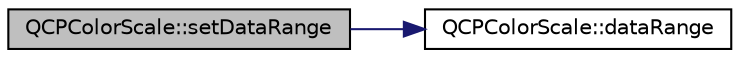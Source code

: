 digraph "QCPColorScale::setDataRange"
{
  edge [fontname="Helvetica",fontsize="10",labelfontname="Helvetica",labelfontsize="10"];
  node [fontname="Helvetica",fontsize="10",shape=record];
  rankdir="LR";
  Node79 [label="QCPColorScale::setDataRange",height=0.2,width=0.4,color="black", fillcolor="grey75", style="filled", fontcolor="black"];
  Node79 -> Node80 [color="midnightblue",fontsize="10",style="solid",fontname="Helvetica"];
  Node80 [label="QCPColorScale::dataRange",height=0.2,width=0.4,color="black", fillcolor="white", style="filled",URL="$da/d2b/class_q_c_p_color_scale.html#a51f5756f99867bd91e570eddefeb1ef4"];
}
